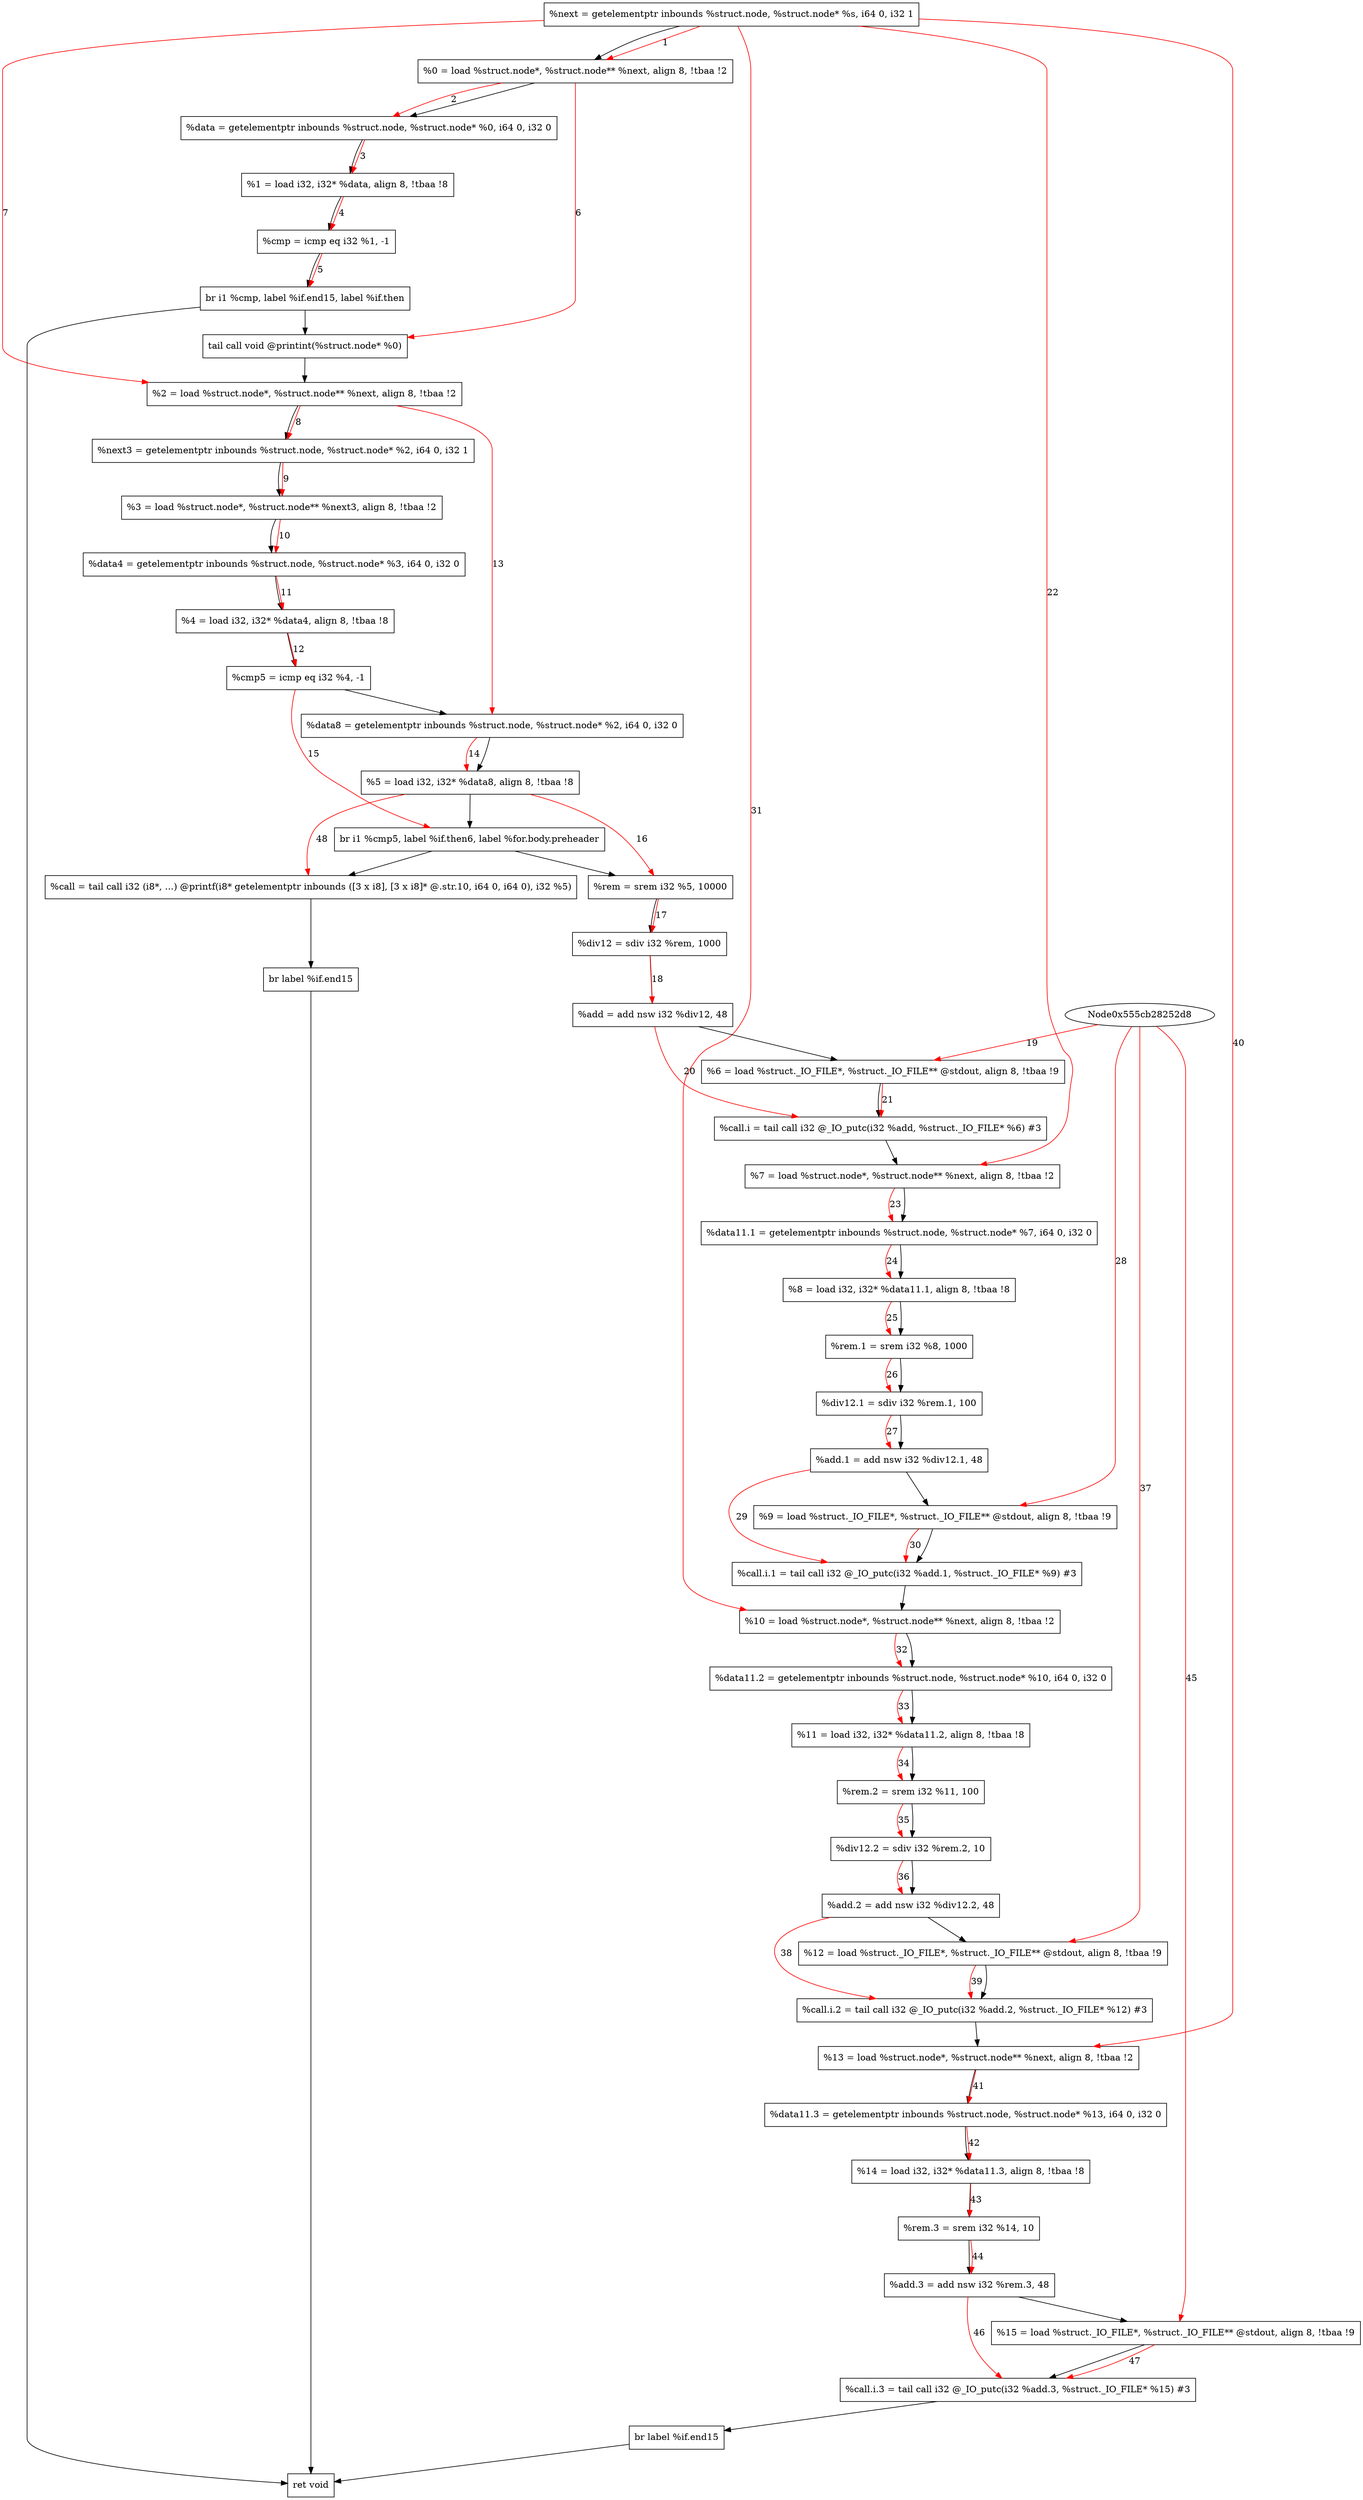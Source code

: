 digraph "CDFG for'printint' function" {
	Node0x555cb2831ac8[shape=record, label="  %next = getelementptr inbounds %struct.node, %struct.node* %s, i64 0, i32 1"]
	Node0x555cb28271f8[shape=record, label="  %0 = load %struct.node*, %struct.node** %next, align 8, !tbaa !2"]
	Node0x555cb2831b88[shape=record, label="  %data = getelementptr inbounds %struct.node, %struct.node* %0, i64 0, i32 0"]
	Node0x555cb2831c18[shape=record, label="  %1 = load i32, i32* %data, align 8, !tbaa !8"]
	Node0x555cb2831cb0[shape=record, label="  %cmp = icmp eq i32 %1, -1"]
	Node0x555cb2831eb8[shape=record, label="  br i1 %cmp, label %if.end15, label %if.then"]
	Node0x555cb2831f50[shape=record, label="  tail call void @printint(%struct.node* %0)"]
	Node0x555cb2831e28[shape=record, label="  %2 = load %struct.node*, %struct.node** %next, align 8, !tbaa !2"]
	Node0x555cb2832068[shape=record, label="  %next3 = getelementptr inbounds %struct.node, %struct.node* %2, i64 0, i32 1"]
	Node0x555cb28320d8[shape=record, label="  %3 = load %struct.node*, %struct.node** %next3, align 8, !tbaa !2"]
	Node0x555cb2832168[shape=record, label="  %data4 = getelementptr inbounds %struct.node, %struct.node* %3, i64 0, i32 0"]
	Node0x555cb28321d8[shape=record, label="  %4 = load i32, i32* %data4, align 8, !tbaa !8"]
	Node0x555cb28322a0[shape=record, label="  %cmp5 = icmp eq i32 %4, -1"]
	Node0x555cb2832348[shape=record, label="  %data8 = getelementptr inbounds %struct.node, %struct.node* %2, i64 0, i32 0"]
	Node0x555cb28323d8[shape=record, label="  %5 = load i32, i32* %data8, align 8, !tbaa !8"]
	Node0x555cb2832768[shape=record, label="  br i1 %cmp5, label %if.then6, label %for.body.preheader"]
	Node0x555cb28327e0[shape=record, label="  %rem = srem i32 %5, 10000"]
	Node0x555cb2832850[shape=record, label="  %div12 = sdiv i32 %rem, 1000"]
	Node0x555cb28328f0[shape=record, label="  %add = add nsw i32 %div12, 48"]
	Node0x555cb2831948[shape=record, label="  %6 = load %struct._IO_FILE*, %struct._IO_FILE** @stdout, align 8, !tbaa !9"]
	Node0x555cb28329f8[shape=record, label="  %call.i = tail call i32 @_IO_putc(i32 %add, %struct._IO_FILE* %6) #3"]
	Node0x555cb2832ab8[shape=record, label="  %7 = load %struct.node*, %struct.node** %next, align 8, !tbaa !2"]
	Node0x555cb2832b48[shape=record, label="  %data11.1 = getelementptr inbounds %struct.node, %struct.node* %7, i64 0, i32 0"]
	Node0x555cb2832be8[shape=record, label="  %8 = load i32, i32* %data11.1, align 8, !tbaa !8"]
	Node0x555cb2832cf0[shape=record, label="  %rem.1 = srem i32 %8, 1000"]
	Node0x555cb2832d60[shape=record, label="  %div12.1 = sdiv i32 %rem.1, 100"]
	Node0x555cb2832df0[shape=record, label="  %add.1 = add nsw i32 %div12.1, 48"]
	Node0x555cb2832e68[shape=record, label="  %9 = load %struct._IO_FILE*, %struct._IO_FILE** @stdout, align 8, !tbaa !9"]
	Node0x555cb2832f58[shape=record, label="  %call.i.1 = tail call i32 @_IO_putc(i32 %add.1, %struct._IO_FILE* %9) #3"]
	Node0x555cb2832ff8[shape=record, label="  %10 = load %struct.node*, %struct.node** %next, align 8, !tbaa !2"]
	Node0x555cb2833088[shape=record, label="  %data11.2 = getelementptr inbounds %struct.node, %struct.node* %10, i64 0, i32 0"]
	Node0x555cb2833128[shape=record, label="  %11 = load i32, i32* %data11.2, align 8, !tbaa !8"]
	Node0x555cb28331a0[shape=record, label="  %rem.2 = srem i32 %11, 100"]
	Node0x555cb2833210[shape=record, label="  %div12.2 = sdiv i32 %rem.2, 10"]
	Node0x555cb28335a0[shape=record, label="  %add.2 = add nsw i32 %div12.2, 48"]
	Node0x555cb2833618[shape=record, label="  %12 = load %struct._IO_FILE*, %struct._IO_FILE** @stdout, align 8, !tbaa !9"]
	Node0x555cb2833708[shape=record, label="  %call.i.2 = tail call i32 @_IO_putc(i32 %add.2, %struct._IO_FILE* %12) #3"]
	Node0x555cb28337f8[shape=record, label="  %13 = load %struct.node*, %struct.node** %next, align 8, !tbaa !2"]
	Node0x555cb2833888[shape=record, label="  %data11.3 = getelementptr inbounds %struct.node, %struct.node* %13, i64 0, i32 0"]
	Node0x555cb2833928[shape=record, label="  %14 = load i32, i32* %data11.3, align 8, !tbaa !8"]
	Node0x555cb28339a0[shape=record, label="  %rem.3 = srem i32 %14, 10"]
	Node0x555cb2833a10[shape=record, label="  %add.3 = add nsw i32 %rem.3, 48"]
	Node0x555cb2833a68[shape=record, label="  %15 = load %struct._IO_FILE*, %struct._IO_FILE** @stdout, align 8, !tbaa !9"]
	Node0x555cb2833b58[shape=record, label="  %call.i.3 = tail call i32 @_IO_putc(i32 %add.3, %struct._IO_FILE* %15) #3"]
	Node0x555cb2833c48[shape=record, label="  br label %if.end15"]
	Node0x555cb2833d58[shape=record, label="  %call = tail call i32 (i8*, ...) @printf(i8* getelementptr inbounds ([3 x i8], [3 x i8]* @.str.10, i64 0, i64 0), i32 %5)"]
	Node0x555cb2832488[shape=record, label="  br label %if.end15"]
	Node0x555cb282ecf0[shape=record, label="  ret void"]
	Node0x555cb2831ac8 -> Node0x555cb28271f8
	Node0x555cb28271f8 -> Node0x555cb2831b88
	Node0x555cb2831b88 -> Node0x555cb2831c18
	Node0x555cb2831c18 -> Node0x555cb2831cb0
	Node0x555cb2831cb0 -> Node0x555cb2831eb8
	Node0x555cb2831eb8 -> Node0x555cb282ecf0
	Node0x555cb2831eb8 -> Node0x555cb2831f50
	Node0x555cb2831f50 -> Node0x555cb2831e28
	Node0x555cb2831e28 -> Node0x555cb2832068
	Node0x555cb2832068 -> Node0x555cb28320d8
	Node0x555cb28320d8 -> Node0x555cb2832168
	Node0x555cb2832168 -> Node0x555cb28321d8
	Node0x555cb28321d8 -> Node0x555cb28322a0
	Node0x555cb28322a0 -> Node0x555cb2832348
	Node0x555cb2832348 -> Node0x555cb28323d8
	Node0x555cb28323d8 -> Node0x555cb2832768
	Node0x555cb2832768 -> Node0x555cb2833d58
	Node0x555cb2832768 -> Node0x555cb28327e0
	Node0x555cb28327e0 -> Node0x555cb2832850
	Node0x555cb2832850 -> Node0x555cb28328f0
	Node0x555cb28328f0 -> Node0x555cb2831948
	Node0x555cb2831948 -> Node0x555cb28329f8
	Node0x555cb28329f8 -> Node0x555cb2832ab8
	Node0x555cb2832ab8 -> Node0x555cb2832b48
	Node0x555cb2832b48 -> Node0x555cb2832be8
	Node0x555cb2832be8 -> Node0x555cb2832cf0
	Node0x555cb2832cf0 -> Node0x555cb2832d60
	Node0x555cb2832d60 -> Node0x555cb2832df0
	Node0x555cb2832df0 -> Node0x555cb2832e68
	Node0x555cb2832e68 -> Node0x555cb2832f58
	Node0x555cb2832f58 -> Node0x555cb2832ff8
	Node0x555cb2832ff8 -> Node0x555cb2833088
	Node0x555cb2833088 -> Node0x555cb2833128
	Node0x555cb2833128 -> Node0x555cb28331a0
	Node0x555cb28331a0 -> Node0x555cb2833210
	Node0x555cb2833210 -> Node0x555cb28335a0
	Node0x555cb28335a0 -> Node0x555cb2833618
	Node0x555cb2833618 -> Node0x555cb2833708
	Node0x555cb2833708 -> Node0x555cb28337f8
	Node0x555cb28337f8 -> Node0x555cb2833888
	Node0x555cb2833888 -> Node0x555cb2833928
	Node0x555cb2833928 -> Node0x555cb28339a0
	Node0x555cb28339a0 -> Node0x555cb2833a10
	Node0x555cb2833a10 -> Node0x555cb2833a68
	Node0x555cb2833a68 -> Node0x555cb2833b58
	Node0x555cb2833b58 -> Node0x555cb2833c48
	Node0x555cb2833c48 -> Node0x555cb282ecf0
	Node0x555cb2833d58 -> Node0x555cb2832488
	Node0x555cb2832488 -> Node0x555cb282ecf0
edge [color=red]
	Node0x555cb2831ac8 -> Node0x555cb28271f8[label="1"]
	Node0x555cb28271f8 -> Node0x555cb2831b88[label="2"]
	Node0x555cb2831b88 -> Node0x555cb2831c18[label="3"]
	Node0x555cb2831c18 -> Node0x555cb2831cb0[label="4"]
	Node0x555cb2831cb0 -> Node0x555cb2831eb8[label="5"]
	Node0x555cb28271f8 -> Node0x555cb2831f50[label="6"]
	Node0x555cb2831ac8 -> Node0x555cb2831e28[label="7"]
	Node0x555cb2831e28 -> Node0x555cb2832068[label="8"]
	Node0x555cb2832068 -> Node0x555cb28320d8[label="9"]
	Node0x555cb28320d8 -> Node0x555cb2832168[label="10"]
	Node0x555cb2832168 -> Node0x555cb28321d8[label="11"]
	Node0x555cb28321d8 -> Node0x555cb28322a0[label="12"]
	Node0x555cb2831e28 -> Node0x555cb2832348[label="13"]
	Node0x555cb2832348 -> Node0x555cb28323d8[label="14"]
	Node0x555cb28322a0 -> Node0x555cb2832768[label="15"]
	Node0x555cb28323d8 -> Node0x555cb28327e0[label="16"]
	Node0x555cb28327e0 -> Node0x555cb2832850[label="17"]
	Node0x555cb2832850 -> Node0x555cb28328f0[label="18"]
	Node0x555cb28252d8 -> Node0x555cb2831948[label="19"]
	Node0x555cb28328f0 -> Node0x555cb28329f8[label="20"]
	Node0x555cb2831948 -> Node0x555cb28329f8[label="21"]
	Node0x555cb2831ac8 -> Node0x555cb2832ab8[label="22"]
	Node0x555cb2832ab8 -> Node0x555cb2832b48[label="23"]
	Node0x555cb2832b48 -> Node0x555cb2832be8[label="24"]
	Node0x555cb2832be8 -> Node0x555cb2832cf0[label="25"]
	Node0x555cb2832cf0 -> Node0x555cb2832d60[label="26"]
	Node0x555cb2832d60 -> Node0x555cb2832df0[label="27"]
	Node0x555cb28252d8 -> Node0x555cb2832e68[label="28"]
	Node0x555cb2832df0 -> Node0x555cb2832f58[label="29"]
	Node0x555cb2832e68 -> Node0x555cb2832f58[label="30"]
	Node0x555cb2831ac8 -> Node0x555cb2832ff8[label="31"]
	Node0x555cb2832ff8 -> Node0x555cb2833088[label="32"]
	Node0x555cb2833088 -> Node0x555cb2833128[label="33"]
	Node0x555cb2833128 -> Node0x555cb28331a0[label="34"]
	Node0x555cb28331a0 -> Node0x555cb2833210[label="35"]
	Node0x555cb2833210 -> Node0x555cb28335a0[label="36"]
	Node0x555cb28252d8 -> Node0x555cb2833618[label="37"]
	Node0x555cb28335a0 -> Node0x555cb2833708[label="38"]
	Node0x555cb2833618 -> Node0x555cb2833708[label="39"]
	Node0x555cb2831ac8 -> Node0x555cb28337f8[label="40"]
	Node0x555cb28337f8 -> Node0x555cb2833888[label="41"]
	Node0x555cb2833888 -> Node0x555cb2833928[label="42"]
	Node0x555cb2833928 -> Node0x555cb28339a0[label="43"]
	Node0x555cb28339a0 -> Node0x555cb2833a10[label="44"]
	Node0x555cb28252d8 -> Node0x555cb2833a68[label="45"]
	Node0x555cb2833a10 -> Node0x555cb2833b58[label="46"]
	Node0x555cb2833a68 -> Node0x555cb2833b58[label="47"]
	Node0x555cb28323d8 -> Node0x555cb2833d58[label="48"]
}
